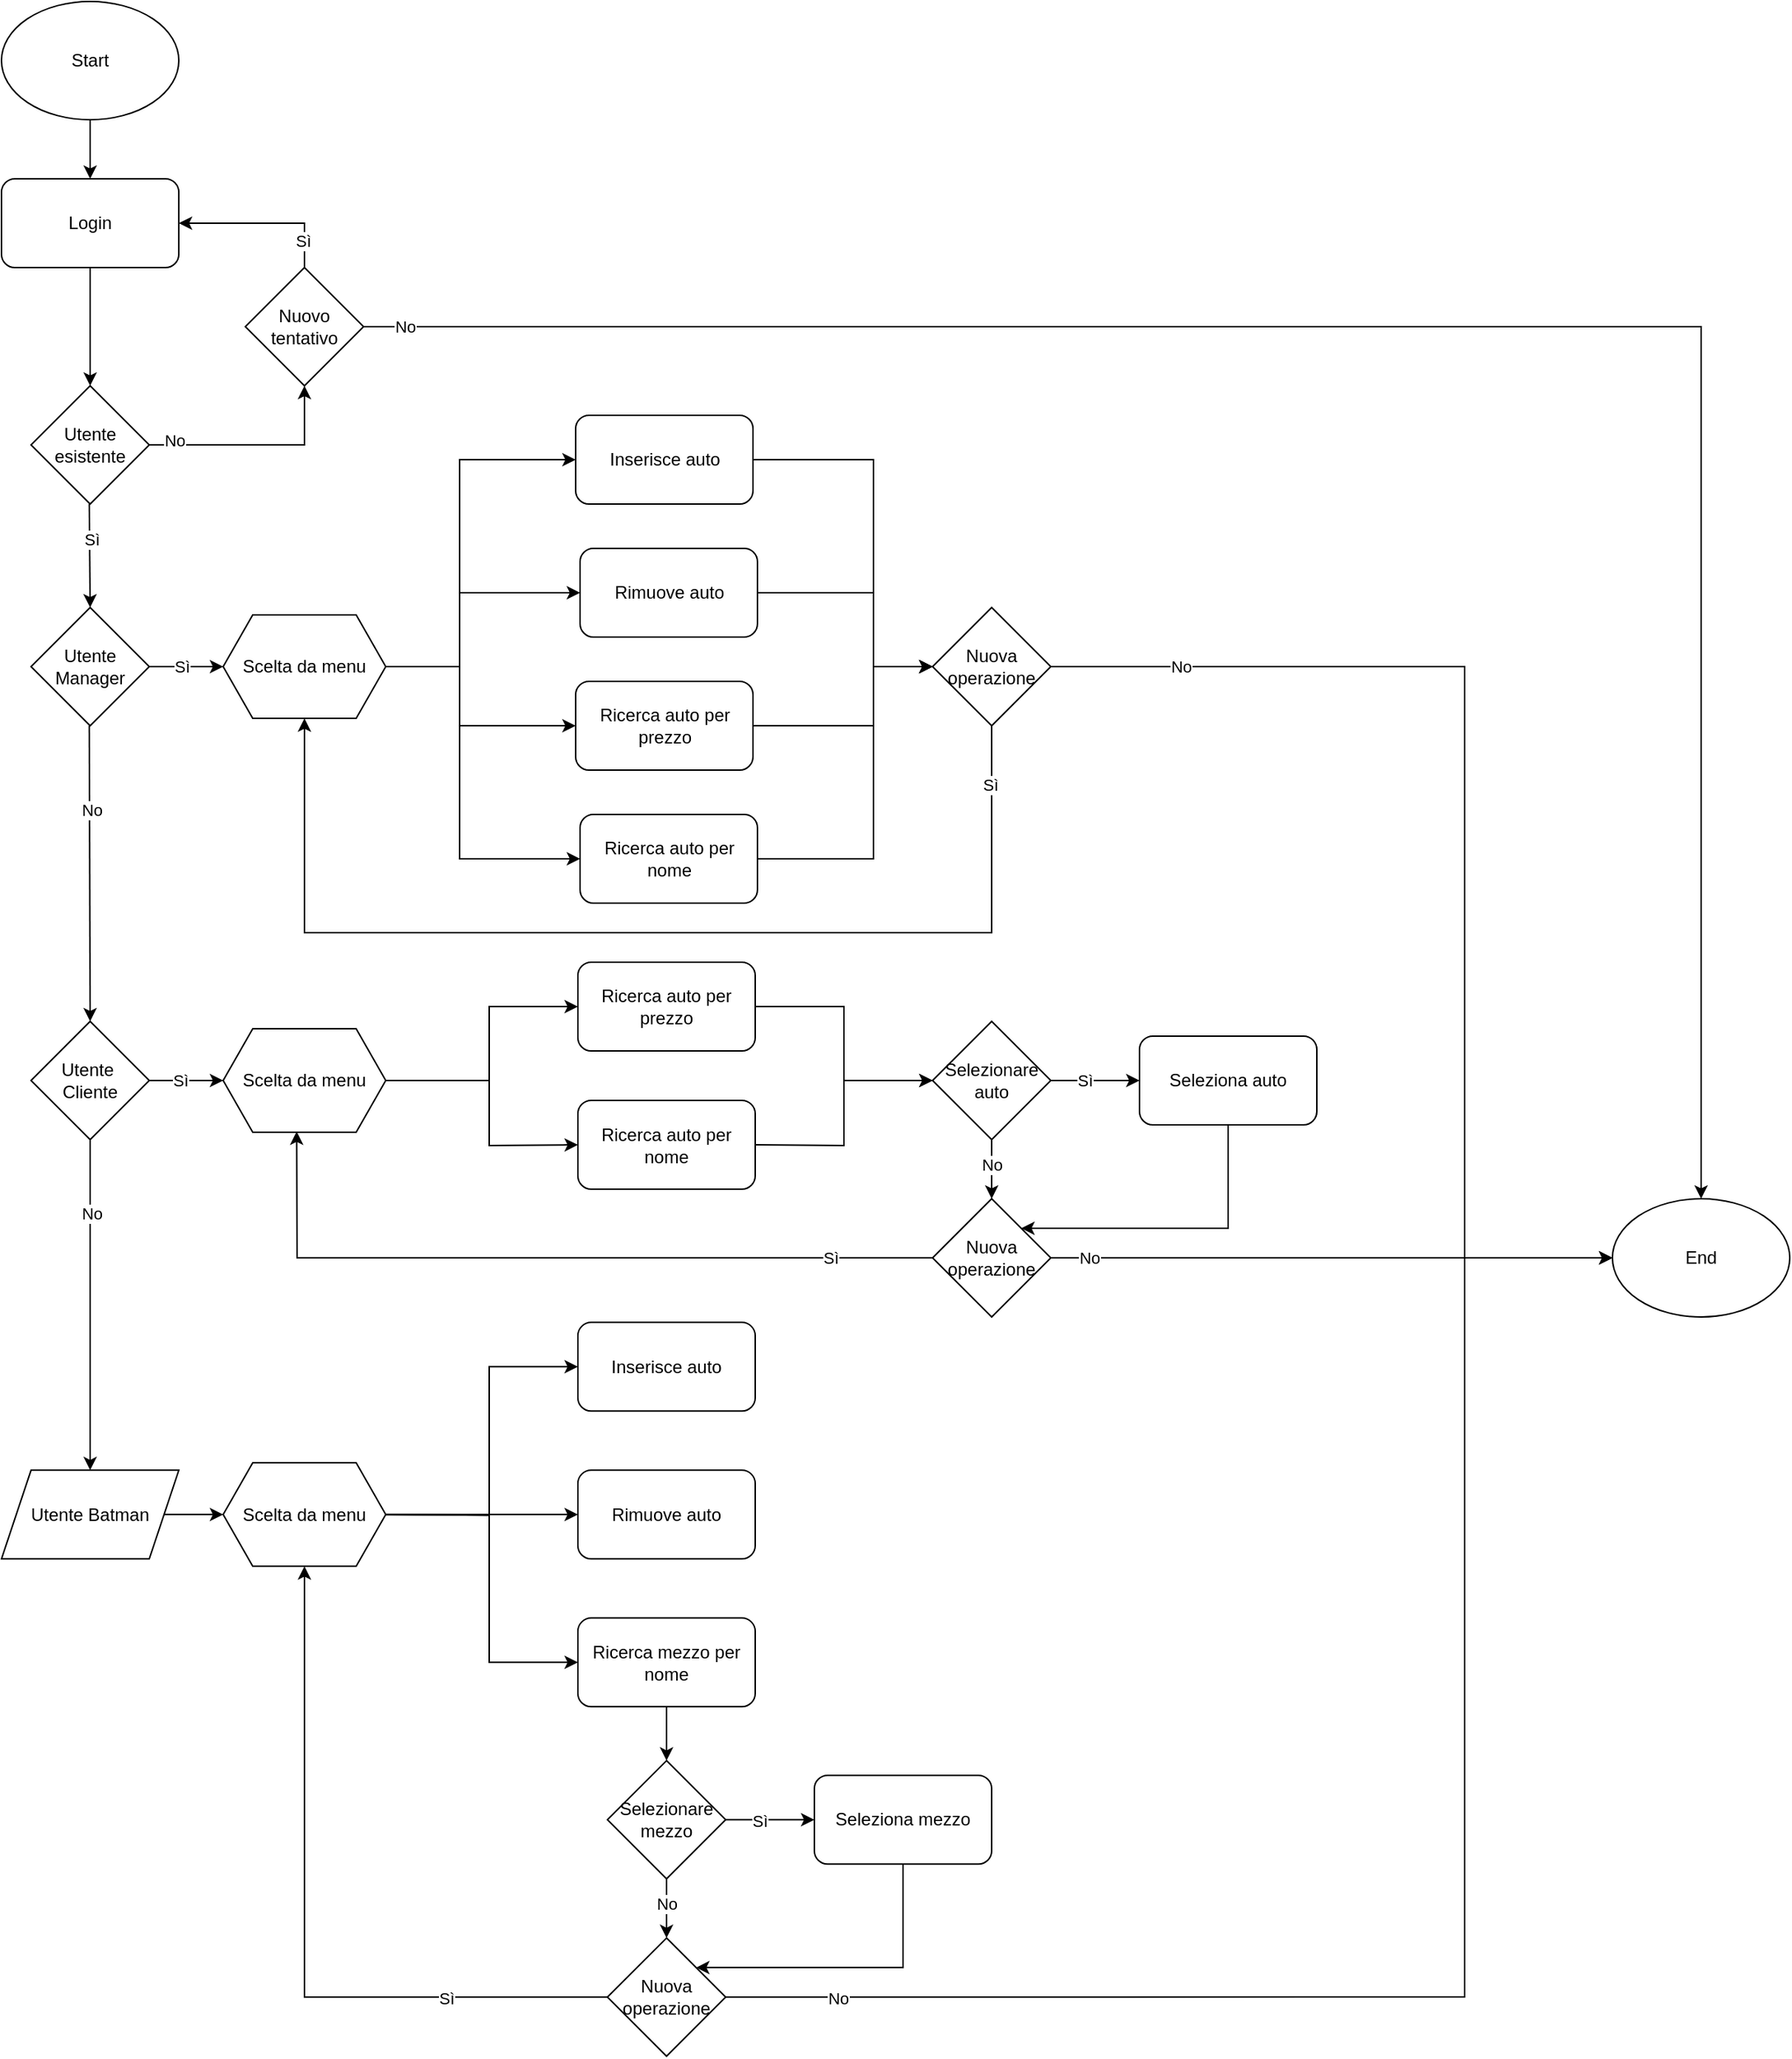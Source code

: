 <mxfile version="24.3.1" type="github">
  <diagram name="Pagina-1" id="EEm6VmCrQKePeS3bTBi5">
    <mxGraphModel dx="2240" dy="936" grid="1" gridSize="10" guides="1" tooltips="1" connect="1" arrows="1" fold="1" page="1" pageScale="1" pageWidth="827" pageHeight="1169" math="0" shadow="0">
      <root>
        <mxCell id="0" />
        <mxCell id="1" parent="0" />
        <mxCell id="yDOt4Lqb7ccFXfuGrmkD-1" value="Start" style="ellipse;whiteSpace=wrap;html=1;" parent="1" vertex="1">
          <mxGeometry x="310" y="80" width="120" height="80" as="geometry" />
        </mxCell>
        <mxCell id="yDOt4Lqb7ccFXfuGrmkD-9" value="" style="endArrow=classic;html=1;rounded=0;exitX=0.5;exitY=1;exitDx=0;exitDy=0;entryX=0.5;entryY=0;entryDx=0;entryDy=0;" parent="1" source="yDOt4Lqb7ccFXfuGrmkD-1" target="yDOt4Lqb7ccFXfuGrmkD-62" edge="1">
          <mxGeometry width="50" height="50" relative="1" as="geometry">
            <mxPoint x="650" y="240" as="sourcePoint" />
            <mxPoint x="700" y="190" as="targetPoint" />
          </mxGeometry>
        </mxCell>
        <mxCell id="yDOt4Lqb7ccFXfuGrmkD-27" value="" style="endArrow=classic;html=1;rounded=0;exitX=1;exitY=0.5;exitDx=0;exitDy=0;entryX=0;entryY=0.5;entryDx=0;entryDy=0;" parent="1" source="yDOt4Lqb7ccFXfuGrmkD-45" target="pQ0ZtECu9dwq4PrQdhm7-3" edge="1">
          <mxGeometry width="50" height="50" relative="1" as="geometry">
            <mxPoint x="1260" y="1083.66" as="sourcePoint" />
            <mxPoint x="1000" y="1153.66" as="targetPoint" />
            <Array as="points">
              <mxPoint x="640" y="1104.15" />
              <mxPoint x="640" y="1203.66" />
            </Array>
          </mxGeometry>
        </mxCell>
        <mxCell id="yDOt4Lqb7ccFXfuGrmkD-28" value="Scelta da menu" style="shape=hexagon;perimeter=hexagonPerimeter2;whiteSpace=wrap;html=1;fixedSize=1;" parent="1" vertex="1">
          <mxGeometry x="460" y="495" width="110" height="70" as="geometry" />
        </mxCell>
        <mxCell id="yDOt4Lqb7ccFXfuGrmkD-29" value="Utente esistente" style="rhombus;whiteSpace=wrap;html=1;" parent="1" vertex="1">
          <mxGeometry x="330" y="340" width="80" height="80" as="geometry" />
        </mxCell>
        <mxCell id="yDOt4Lqb7ccFXfuGrmkD-30" value="" style="endArrow=classic;html=1;rounded=0;exitX=0.5;exitY=1;exitDx=0;exitDy=0;entryX=0.5;entryY=0;entryDx=0;entryDy=0;" parent="1" source="yDOt4Lqb7ccFXfuGrmkD-62" target="yDOt4Lqb7ccFXfuGrmkD-29" edge="1">
          <mxGeometry width="50" height="50" relative="1" as="geometry">
            <mxPoint x="370" y="300.0" as="sourcePoint" />
            <mxPoint x="369.41" y="340" as="targetPoint" />
          </mxGeometry>
        </mxCell>
        <mxCell id="yDOt4Lqb7ccFXfuGrmkD-31" value="" style="endArrow=classic;html=1;rounded=0;entryX=0.5;entryY=1;entryDx=0;entryDy=0;" parent="1" edge="1" target="pQ0ZtECu9dwq4PrQdhm7-38">
          <mxGeometry width="50" height="50" relative="1" as="geometry">
            <mxPoint x="410" y="380" as="sourcePoint" />
            <mxPoint x="200" y="310" as="targetPoint" />
            <Array as="points">
              <mxPoint x="515" y="380" />
            </Array>
          </mxGeometry>
        </mxCell>
        <mxCell id="yDOt4Lqb7ccFXfuGrmkD-55" value="No" style="edgeLabel;html=1;align=center;verticalAlign=middle;resizable=0;points=[];" parent="yDOt4Lqb7ccFXfuGrmkD-31" vertex="1" connectable="0">
          <mxGeometry x="-0.82" y="1" relative="1" as="geometry">
            <mxPoint x="4" y="-2" as="offset" />
          </mxGeometry>
        </mxCell>
        <mxCell id="yDOt4Lqb7ccFXfuGrmkD-32" value="" style="endArrow=classic;html=1;rounded=0;exitX=0.5;exitY=1;exitDx=0;exitDy=0;entryX=0.5;entryY=0;entryDx=0;entryDy=0;" parent="1" target="yDOt4Lqb7ccFXfuGrmkD-33" edge="1">
          <mxGeometry width="50" height="50" relative="1" as="geometry">
            <mxPoint x="369.41" y="420" as="sourcePoint" />
            <mxPoint x="369.41" y="460" as="targetPoint" />
          </mxGeometry>
        </mxCell>
        <mxCell id="yDOt4Lqb7ccFXfuGrmkD-54" value="Sì" style="edgeLabel;html=1;align=center;verticalAlign=middle;resizable=0;points=[];" parent="yDOt4Lqb7ccFXfuGrmkD-32" vertex="1" connectable="0">
          <mxGeometry x="-0.314" y="1" relative="1" as="geometry">
            <mxPoint as="offset" />
          </mxGeometry>
        </mxCell>
        <mxCell id="yDOt4Lqb7ccFXfuGrmkD-33" value="Utente Manager" style="rhombus;whiteSpace=wrap;html=1;" parent="1" vertex="1">
          <mxGeometry x="330" y="490" width="80" height="80" as="geometry" />
        </mxCell>
        <mxCell id="yDOt4Lqb7ccFXfuGrmkD-35" value="" style="endArrow=classic;html=1;rounded=0;exitX=0.5;exitY=1;exitDx=0;exitDy=0;entryX=0.5;entryY=0;entryDx=0;entryDy=0;" parent="1" target="yDOt4Lqb7ccFXfuGrmkD-38" edge="1">
          <mxGeometry width="50" height="50" relative="1" as="geometry">
            <mxPoint x="369.41" y="570" as="sourcePoint" />
            <mxPoint x="369.41" y="610" as="targetPoint" />
          </mxGeometry>
        </mxCell>
        <mxCell id="yDOt4Lqb7ccFXfuGrmkD-52" value="No" style="edgeLabel;html=1;align=center;verticalAlign=middle;resizable=0;points=[];" parent="yDOt4Lqb7ccFXfuGrmkD-35" vertex="1" connectable="0">
          <mxGeometry x="-0.255" y="1" relative="1" as="geometry">
            <mxPoint y="-18" as="offset" />
          </mxGeometry>
        </mxCell>
        <mxCell id="yDOt4Lqb7ccFXfuGrmkD-36" value="" style="endArrow=classic;html=1;rounded=0;exitX=1;exitY=0.5;exitDx=0;exitDy=0;entryX=0;entryY=0.5;entryDx=0;entryDy=0;" parent="1" source="yDOt4Lqb7ccFXfuGrmkD-33" target="yDOt4Lqb7ccFXfuGrmkD-28" edge="1">
          <mxGeometry width="50" height="50" relative="1" as="geometry">
            <mxPoint x="379.41" y="460" as="sourcePoint" />
            <mxPoint x="380" y="500" as="targetPoint" />
          </mxGeometry>
        </mxCell>
        <mxCell id="yDOt4Lqb7ccFXfuGrmkD-49" value="Sì" style="edgeLabel;html=1;align=center;verticalAlign=middle;resizable=0;points=[];" parent="yDOt4Lqb7ccFXfuGrmkD-36" vertex="1" connectable="0">
          <mxGeometry x="-0.141" y="-1" relative="1" as="geometry">
            <mxPoint y="-1" as="offset" />
          </mxGeometry>
        </mxCell>
        <mxCell id="yDOt4Lqb7ccFXfuGrmkD-37" value="Scelta da menu" style="shape=hexagon;perimeter=hexagonPerimeter2;whiteSpace=wrap;html=1;fixedSize=1;" parent="1" vertex="1">
          <mxGeometry x="460" y="775" width="110" height="70" as="geometry" />
        </mxCell>
        <mxCell id="yDOt4Lqb7ccFXfuGrmkD-38" value="Utente&amp;nbsp;&lt;div&gt;Cliente&lt;/div&gt;" style="rhombus;whiteSpace=wrap;html=1;" parent="1" vertex="1">
          <mxGeometry x="330" y="770" width="80" height="80" as="geometry" />
        </mxCell>
        <mxCell id="yDOt4Lqb7ccFXfuGrmkD-39" value="" style="endArrow=classic;html=1;rounded=0;exitX=0.5;exitY=1;exitDx=0;exitDy=0;entryX=0.5;entryY=0;entryDx=0;entryDy=0;" parent="1" target="yDOt4Lqb7ccFXfuGrmkD-60" edge="1" source="yDOt4Lqb7ccFXfuGrmkD-38">
          <mxGeometry width="50" height="50" relative="1" as="geometry">
            <mxPoint x="369.41" y="833.51" as="sourcePoint" />
            <mxPoint x="369" y="883.51" as="targetPoint" />
          </mxGeometry>
        </mxCell>
        <mxCell id="yDOt4Lqb7ccFXfuGrmkD-53" value="No" style="edgeLabel;html=1;align=center;verticalAlign=middle;resizable=0;points=[];" parent="yDOt4Lqb7ccFXfuGrmkD-39" vertex="1" connectable="0">
          <mxGeometry x="-0.255" y="2" relative="1" as="geometry">
            <mxPoint x="-1" y="-34" as="offset" />
          </mxGeometry>
        </mxCell>
        <mxCell id="yDOt4Lqb7ccFXfuGrmkD-40" value="" style="endArrow=classic;html=1;rounded=0;exitX=1;exitY=0.5;exitDx=0;exitDy=0;entryX=0;entryY=0.5;entryDx=0;entryDy=0;" parent="1" source="yDOt4Lqb7ccFXfuGrmkD-38" target="yDOt4Lqb7ccFXfuGrmkD-37" edge="1">
          <mxGeometry width="50" height="50" relative="1" as="geometry">
            <mxPoint x="379.41" y="725" as="sourcePoint" />
            <mxPoint x="380" y="765" as="targetPoint" />
          </mxGeometry>
        </mxCell>
        <mxCell id="yDOt4Lqb7ccFXfuGrmkD-50" value="Sì" style="edgeLabel;html=1;align=center;verticalAlign=middle;resizable=0;points=[];" parent="yDOt4Lqb7ccFXfuGrmkD-40" vertex="1" connectable="0">
          <mxGeometry x="-0.188" y="-2" relative="1" as="geometry">
            <mxPoint y="-2" as="offset" />
          </mxGeometry>
        </mxCell>
        <mxCell id="yDOt4Lqb7ccFXfuGrmkD-45" value="Scelta da menu" style="shape=hexagon;perimeter=hexagonPerimeter2;whiteSpace=wrap;html=1;fixedSize=1;" parent="1" vertex="1">
          <mxGeometry x="460" y="1068.66" width="110" height="70" as="geometry" />
        </mxCell>
        <mxCell id="yDOt4Lqb7ccFXfuGrmkD-48" value="" style="endArrow=classic;html=1;rounded=0;exitX=1;exitY=0.5;exitDx=0;exitDy=0;entryX=0;entryY=0.5;entryDx=0;entryDy=0;" parent="1" source="yDOt4Lqb7ccFXfuGrmkD-60" target="yDOt4Lqb7ccFXfuGrmkD-45" edge="1">
          <mxGeometry width="50" height="50" relative="1" as="geometry">
            <mxPoint x="379.41" y="1033.66" as="sourcePoint" />
            <mxPoint x="380" y="1073.66" as="targetPoint" />
          </mxGeometry>
        </mxCell>
        <mxCell id="yDOt4Lqb7ccFXfuGrmkD-58" value="" style="endArrow=classic;html=1;rounded=0;exitX=1;exitY=0.5;exitDx=0;exitDy=0;entryX=0;entryY=0.5;entryDx=0;entryDy=0;" parent="1" source="yDOt4Lqb7ccFXfuGrmkD-68" target="pQ0ZtECu9dwq4PrQdhm7-29" edge="1">
          <mxGeometry width="50" height="50" relative="1" as="geometry">
            <mxPoint x="820" y="875" as="sourcePoint" />
            <mxPoint x="874" y="825" as="targetPoint" />
            <Array as="points">
              <mxPoint x="880" y="854" />
              <mxPoint x="880" y="810" />
            </Array>
          </mxGeometry>
        </mxCell>
        <mxCell id="yDOt4Lqb7ccFXfuGrmkD-60" value="Utente Batman" style="shape=parallelogram;perimeter=parallelogramPerimeter;whiteSpace=wrap;html=1;fixedSize=1;" parent="1" vertex="1">
          <mxGeometry x="310" y="1073.66" width="120" height="60" as="geometry" />
        </mxCell>
        <mxCell id="yDOt4Lqb7ccFXfuGrmkD-61" value="" style="endArrow=classic;html=1;rounded=0;exitX=1;exitY=0.5;exitDx=0;exitDy=0;entryX=0;entryY=0.5;entryDx=0;entryDy=0;" parent="1" source="yDOt4Lqb7ccFXfuGrmkD-67" target="pQ0ZtECu9dwq4PrQdhm7-29" edge="1">
          <mxGeometry width="50" height="50" relative="1" as="geometry">
            <mxPoint x="710" y="945" as="sourcePoint" />
            <mxPoint x="874" y="825" as="targetPoint" />
            <Array as="points">
              <mxPoint x="880" y="760" />
              <mxPoint x="880" y="810" />
            </Array>
          </mxGeometry>
        </mxCell>
        <mxCell id="yDOt4Lqb7ccFXfuGrmkD-62" value="Login" style="rounded=1;whiteSpace=wrap;html=1;" parent="1" vertex="1">
          <mxGeometry x="310" y="200" width="120" height="60" as="geometry" />
        </mxCell>
        <mxCell id="yDOt4Lqb7ccFXfuGrmkD-63" value="Inserisce auto" style="rounded=1;whiteSpace=wrap;html=1;" parent="1" vertex="1">
          <mxGeometry x="698.5" y="360" width="120" height="60" as="geometry" />
        </mxCell>
        <mxCell id="yDOt4Lqb7ccFXfuGrmkD-64" value="Rimuove auto" style="rounded=1;whiteSpace=wrap;html=1;" parent="1" vertex="1">
          <mxGeometry x="701.5" y="450" width="120" height="60" as="geometry" />
        </mxCell>
        <mxCell id="yDOt4Lqb7ccFXfuGrmkD-65" value="" style="endArrow=classic;html=1;rounded=0;exitX=1;exitY=0.5;exitDx=0;exitDy=0;entryX=0;entryY=0.5;entryDx=0;entryDy=0;" parent="1" source="yDOt4Lqb7ccFXfuGrmkD-28" target="yDOt4Lqb7ccFXfuGrmkD-63" edge="1">
          <mxGeometry width="50" height="50" relative="1" as="geometry">
            <mxPoint x="1010" y="540" as="sourcePoint" />
            <mxPoint x="1060" y="490" as="targetPoint" />
            <Array as="points">
              <mxPoint x="620" y="530" />
              <mxPoint x="620" y="390" />
            </Array>
          </mxGeometry>
        </mxCell>
        <mxCell id="yDOt4Lqb7ccFXfuGrmkD-66" value="" style="endArrow=classic;html=1;rounded=0;exitX=1;exitY=0.5;exitDx=0;exitDy=0;entryX=0;entryY=0.5;entryDx=0;entryDy=0;" parent="1" source="yDOt4Lqb7ccFXfuGrmkD-28" target="yDOt4Lqb7ccFXfuGrmkD-64" edge="1">
          <mxGeometry width="50" height="50" relative="1" as="geometry">
            <mxPoint x="1010" y="540" as="sourcePoint" />
            <mxPoint x="1060" y="490" as="targetPoint" />
            <Array as="points">
              <mxPoint x="620" y="530" />
              <mxPoint x="620" y="480" />
            </Array>
          </mxGeometry>
        </mxCell>
        <mxCell id="yDOt4Lqb7ccFXfuGrmkD-67" value="Ricerca auto per prezzo" style="rounded=1;whiteSpace=wrap;html=1;" parent="1" vertex="1">
          <mxGeometry x="700" y="730" width="120" height="60" as="geometry" />
        </mxCell>
        <mxCell id="yDOt4Lqb7ccFXfuGrmkD-68" value="Ricerca auto per nome" style="rounded=1;whiteSpace=wrap;html=1;" parent="1" vertex="1">
          <mxGeometry x="700" y="823.51" width="120" height="60" as="geometry" />
        </mxCell>
        <mxCell id="yDOt4Lqb7ccFXfuGrmkD-69" value="Seleziona auto" style="rounded=1;whiteSpace=wrap;html=1;" parent="1" vertex="1">
          <mxGeometry x="1080" y="780" width="120" height="60" as="geometry" />
        </mxCell>
        <mxCell id="yDOt4Lqb7ccFXfuGrmkD-70" value="" style="endArrow=classic;html=1;rounded=0;exitX=1;exitY=0.5;exitDx=0;exitDy=0;entryX=0;entryY=0.5;entryDx=0;entryDy=0;" parent="1" source="yDOt4Lqb7ccFXfuGrmkD-37" target="yDOt4Lqb7ccFXfuGrmkD-67" edge="1">
          <mxGeometry width="50" height="50" relative="1" as="geometry">
            <mxPoint x="1010" y="1025" as="sourcePoint" />
            <mxPoint x="1060" y="975" as="targetPoint" />
            <Array as="points">
              <mxPoint x="640" y="810" />
              <mxPoint x="640" y="760" />
            </Array>
          </mxGeometry>
        </mxCell>
        <mxCell id="yDOt4Lqb7ccFXfuGrmkD-71" value="" style="endArrow=classic;html=1;rounded=0;exitX=1;exitY=0.5;exitDx=0;exitDy=0;entryX=0;entryY=0.5;entryDx=0;entryDy=0;" parent="1" source="yDOt4Lqb7ccFXfuGrmkD-37" target="yDOt4Lqb7ccFXfuGrmkD-68" edge="1">
          <mxGeometry width="50" height="50" relative="1" as="geometry">
            <mxPoint x="1010" y="1025" as="sourcePoint" />
            <mxPoint x="700" y="875" as="targetPoint" />
            <Array as="points">
              <mxPoint x="640" y="810" />
              <mxPoint x="640" y="854" />
            </Array>
          </mxGeometry>
        </mxCell>
        <mxCell id="yDOt4Lqb7ccFXfuGrmkD-72" value="Inserisce auto" style="rounded=1;whiteSpace=wrap;html=1;" parent="1" vertex="1">
          <mxGeometry x="700" y="973.66" width="120" height="60" as="geometry" />
        </mxCell>
        <mxCell id="yDOt4Lqb7ccFXfuGrmkD-73" value="Rimuove auto" style="rounded=1;whiteSpace=wrap;html=1;" parent="1" vertex="1">
          <mxGeometry x="700" y="1073.66" width="120" height="60" as="geometry" />
        </mxCell>
        <mxCell id="yDOt4Lqb7ccFXfuGrmkD-74" value="" style="endArrow=classic;html=1;rounded=0;entryX=0;entryY=0.5;entryDx=0;entryDy=0;exitX=1;exitY=0.5;exitDx=0;exitDy=0;" parent="1" source="yDOt4Lqb7ccFXfuGrmkD-45" target="yDOt4Lqb7ccFXfuGrmkD-72" edge="1">
          <mxGeometry width="50" height="50" relative="1" as="geometry">
            <mxPoint x="1010" y="1093.66" as="sourcePoint" />
            <mxPoint x="1060" y="1043.66" as="targetPoint" />
            <Array as="points">
              <mxPoint x="640" y="1104.15" />
              <mxPoint x="640" y="1003.66" />
            </Array>
          </mxGeometry>
        </mxCell>
        <mxCell id="yDOt4Lqb7ccFXfuGrmkD-75" value="" style="endArrow=classic;html=1;rounded=0;exitX=1;exitY=0.5;exitDx=0;exitDy=0;entryX=0;entryY=0.5;entryDx=0;entryDy=0;" parent="1" source="yDOt4Lqb7ccFXfuGrmkD-45" target="yDOt4Lqb7ccFXfuGrmkD-73" edge="1">
          <mxGeometry width="50" height="50" relative="1" as="geometry">
            <mxPoint x="1010" y="1093.66" as="sourcePoint" />
            <mxPoint x="1060" y="1043.66" as="targetPoint" />
            <Array as="points">
              <mxPoint x="640" y="1103.66" />
            </Array>
          </mxGeometry>
        </mxCell>
        <mxCell id="yDOt4Lqb7ccFXfuGrmkD-76" value="" style="endArrow=classic;html=1;rounded=0;exitX=1;exitY=0.5;exitDx=0;exitDy=0;entryX=0;entryY=0.5;entryDx=0;entryDy=0;" parent="1" source="yDOt4Lqb7ccFXfuGrmkD-28" target="yDOt4Lqb7ccFXfuGrmkD-78" edge="1">
          <mxGeometry width="50" height="50" relative="1" as="geometry">
            <mxPoint x="930" y="740" as="sourcePoint" />
            <mxPoint x="980" y="690" as="targetPoint" />
            <Array as="points">
              <mxPoint x="620" y="530" />
              <mxPoint x="620" y="570" />
            </Array>
          </mxGeometry>
        </mxCell>
        <mxCell id="yDOt4Lqb7ccFXfuGrmkD-77" value="" style="endArrow=classic;html=1;rounded=0;exitX=1;exitY=0.5;exitDx=0;exitDy=0;entryX=0;entryY=0.5;entryDx=0;entryDy=0;" parent="1" source="yDOt4Lqb7ccFXfuGrmkD-28" target="yDOt4Lqb7ccFXfuGrmkD-79" edge="1">
          <mxGeometry width="50" height="50" relative="1" as="geometry">
            <mxPoint x="930" y="740" as="sourcePoint" />
            <mxPoint x="980" y="690" as="targetPoint" />
            <Array as="points">
              <mxPoint x="620" y="530" />
              <mxPoint x="620" y="660" />
            </Array>
          </mxGeometry>
        </mxCell>
        <mxCell id="yDOt4Lqb7ccFXfuGrmkD-78" value="Ricerca auto per prezzo" style="rounded=1;whiteSpace=wrap;html=1;" parent="1" vertex="1">
          <mxGeometry x="698.5" y="540" width="120" height="60" as="geometry" />
        </mxCell>
        <mxCell id="yDOt4Lqb7ccFXfuGrmkD-79" value="Ricerca auto per nome" style="rounded=1;whiteSpace=wrap;html=1;" parent="1" vertex="1">
          <mxGeometry x="701.5" y="630" width="120" height="60" as="geometry" />
        </mxCell>
        <mxCell id="pQ0ZtECu9dwq4PrQdhm7-1" value="Seleziona mezzo" style="rounded=1;whiteSpace=wrap;html=1;" vertex="1" parent="1">
          <mxGeometry x="860" y="1280.15" width="120" height="60" as="geometry" />
        </mxCell>
        <mxCell id="pQ0ZtECu9dwq4PrQdhm7-3" value="Ricerca mezzo per nome" style="rounded=1;whiteSpace=wrap;html=1;" vertex="1" parent="1">
          <mxGeometry x="700" y="1173.66" width="120" height="60" as="geometry" />
        </mxCell>
        <mxCell id="pQ0ZtECu9dwq4PrQdhm7-4" value="" style="endArrow=classic;html=1;rounded=0;exitX=1;exitY=0.5;exitDx=0;exitDy=0;entryX=0;entryY=0.5;entryDx=0;entryDy=0;" edge="1" parent="1" source="pQ0ZtECu9dwq4PrQdhm7-15" target="pQ0ZtECu9dwq4PrQdhm7-1">
          <mxGeometry width="50" height="50" relative="1" as="geometry">
            <mxPoint x="930" y="893.66" as="sourcePoint" />
            <mxPoint x="980" y="843.66" as="targetPoint" />
          </mxGeometry>
        </mxCell>
        <mxCell id="pQ0ZtECu9dwq4PrQdhm7-17" value="Sì" style="edgeLabel;html=1;align=center;verticalAlign=middle;resizable=0;points=[];" vertex="1" connectable="0" parent="pQ0ZtECu9dwq4PrQdhm7-4">
          <mxGeometry x="-0.543" y="1" relative="1" as="geometry">
            <mxPoint x="9" y="2" as="offset" />
          </mxGeometry>
        </mxCell>
        <mxCell id="pQ0ZtECu9dwq4PrQdhm7-5" value="Nuova operazione" style="rhombus;whiteSpace=wrap;html=1;" vertex="1" parent="1">
          <mxGeometry x="940" y="490" width="80" height="80" as="geometry" />
        </mxCell>
        <mxCell id="pQ0ZtECu9dwq4PrQdhm7-6" value="" style="endArrow=classic;html=1;rounded=0;exitX=0.5;exitY=1;exitDx=0;exitDy=0;entryX=0.5;entryY=1;entryDx=0;entryDy=0;" edge="1" parent="1" source="pQ0ZtECu9dwq4PrQdhm7-5" target="yDOt4Lqb7ccFXfuGrmkD-28">
          <mxGeometry width="50" height="50" relative="1" as="geometry">
            <mxPoint x="930" y="640" as="sourcePoint" />
            <mxPoint x="950" y="350" as="targetPoint" />
            <Array as="points">
              <mxPoint x="980" y="710" />
              <mxPoint x="515" y="710" />
            </Array>
          </mxGeometry>
        </mxCell>
        <mxCell id="pQ0ZtECu9dwq4PrQdhm7-7" value="Sì" style="edgeLabel;html=1;align=center;verticalAlign=middle;resizable=0;points=[];" vertex="1" connectable="0" parent="pQ0ZtECu9dwq4PrQdhm7-6">
          <mxGeometry x="-0.814" relative="1" as="geometry">
            <mxPoint x="-1" y="-30" as="offset" />
          </mxGeometry>
        </mxCell>
        <mxCell id="pQ0ZtECu9dwq4PrQdhm7-8" value="" style="endArrow=classic;html=1;rounded=0;exitX=1;exitY=0.5;exitDx=0;exitDy=0;" edge="1" parent="1" source="pQ0ZtECu9dwq4PrQdhm7-5" target="pQ0ZtECu9dwq4PrQdhm7-9">
          <mxGeometry width="50" height="50" relative="1" as="geometry">
            <mxPoint x="930" y="640" as="sourcePoint" />
            <mxPoint x="1270" y="740" as="targetPoint" />
            <Array as="points">
              <mxPoint x="1300" y="530" />
              <mxPoint x="1300" y="930" />
            </Array>
          </mxGeometry>
        </mxCell>
        <mxCell id="pQ0ZtECu9dwq4PrQdhm7-10" value="No" style="edgeLabel;html=1;align=center;verticalAlign=middle;resizable=0;points=[];" vertex="1" connectable="0" parent="pQ0ZtECu9dwq4PrQdhm7-8">
          <mxGeometry x="-0.567" relative="1" as="geometry">
            <mxPoint x="-81" as="offset" />
          </mxGeometry>
        </mxCell>
        <mxCell id="pQ0ZtECu9dwq4PrQdhm7-9" value="End" style="ellipse;whiteSpace=wrap;html=1;" vertex="1" parent="1">
          <mxGeometry x="1400" y="890" width="120" height="80" as="geometry" />
        </mxCell>
        <mxCell id="pQ0ZtECu9dwq4PrQdhm7-11" value="" style="endArrow=classic;html=1;rounded=0;exitX=1;exitY=0.5;exitDx=0;exitDy=0;entryX=0;entryY=0.5;entryDx=0;entryDy=0;" edge="1" parent="1" source="yDOt4Lqb7ccFXfuGrmkD-63" target="pQ0ZtECu9dwq4PrQdhm7-5">
          <mxGeometry width="50" height="50" relative="1" as="geometry">
            <mxPoint x="930" y="640" as="sourcePoint" />
            <mxPoint x="980" y="590" as="targetPoint" />
            <Array as="points">
              <mxPoint x="900" y="390" />
              <mxPoint x="900" y="530" />
            </Array>
          </mxGeometry>
        </mxCell>
        <mxCell id="pQ0ZtECu9dwq4PrQdhm7-12" value="" style="endArrow=classic;html=1;rounded=0;exitX=1;exitY=0.5;exitDx=0;exitDy=0;entryX=0;entryY=0.5;entryDx=0;entryDy=0;" edge="1" parent="1" source="yDOt4Lqb7ccFXfuGrmkD-64" target="pQ0ZtECu9dwq4PrQdhm7-5">
          <mxGeometry width="50" height="50" relative="1" as="geometry">
            <mxPoint x="930" y="640" as="sourcePoint" />
            <mxPoint x="980" y="590" as="targetPoint" />
            <Array as="points">
              <mxPoint x="900" y="480" />
              <mxPoint x="900" y="530" />
            </Array>
          </mxGeometry>
        </mxCell>
        <mxCell id="pQ0ZtECu9dwq4PrQdhm7-13" value="" style="endArrow=classic;html=1;rounded=0;exitX=1;exitY=0.5;exitDx=0;exitDy=0;entryX=0;entryY=0.5;entryDx=0;entryDy=0;" edge="1" parent="1" source="yDOt4Lqb7ccFXfuGrmkD-78" target="pQ0ZtECu9dwq4PrQdhm7-5">
          <mxGeometry width="50" height="50" relative="1" as="geometry">
            <mxPoint x="930" y="640" as="sourcePoint" />
            <mxPoint x="980" y="590" as="targetPoint" />
            <Array as="points">
              <mxPoint x="900" y="570" />
              <mxPoint x="900" y="530" />
            </Array>
          </mxGeometry>
        </mxCell>
        <mxCell id="pQ0ZtECu9dwq4PrQdhm7-14" value="" style="endArrow=classic;html=1;rounded=0;exitX=1;exitY=0.5;exitDx=0;exitDy=0;entryX=0;entryY=0.5;entryDx=0;entryDy=0;" edge="1" parent="1" source="yDOt4Lqb7ccFXfuGrmkD-79" target="pQ0ZtECu9dwq4PrQdhm7-5">
          <mxGeometry width="50" height="50" relative="1" as="geometry">
            <mxPoint x="930" y="640" as="sourcePoint" />
            <mxPoint x="980" y="590" as="targetPoint" />
            <Array as="points">
              <mxPoint x="900" y="660" />
              <mxPoint x="900" y="530" />
            </Array>
          </mxGeometry>
        </mxCell>
        <mxCell id="pQ0ZtECu9dwq4PrQdhm7-15" value="Selezionare mezzo" style="rhombus;whiteSpace=wrap;html=1;" vertex="1" parent="1">
          <mxGeometry x="720" y="1270.15" width="80" height="80" as="geometry" />
        </mxCell>
        <mxCell id="pQ0ZtECu9dwq4PrQdhm7-16" value="" style="endArrow=classic;html=1;rounded=0;exitX=0.5;exitY=1;exitDx=0;exitDy=0;entryX=0.5;entryY=0;entryDx=0;entryDy=0;" edge="1" parent="1" source="pQ0ZtECu9dwq4PrQdhm7-3" target="pQ0ZtECu9dwq4PrQdhm7-15">
          <mxGeometry width="50" height="50" relative="1" as="geometry">
            <mxPoint x="920" y="1200.15" as="sourcePoint" />
            <mxPoint x="970" y="1150.15" as="targetPoint" />
          </mxGeometry>
        </mxCell>
        <mxCell id="pQ0ZtECu9dwq4PrQdhm7-18" value="Nuova operazione" style="rhombus;whiteSpace=wrap;html=1;" vertex="1" parent="1">
          <mxGeometry x="720" y="1390.15" width="80" height="80" as="geometry" />
        </mxCell>
        <mxCell id="pQ0ZtECu9dwq4PrQdhm7-19" value="" style="endArrow=classic;html=1;rounded=0;exitX=0.5;exitY=1;exitDx=0;exitDy=0;entryX=0.5;entryY=0;entryDx=0;entryDy=0;" edge="1" parent="1" source="pQ0ZtECu9dwq4PrQdhm7-15" target="pQ0ZtECu9dwq4PrQdhm7-18">
          <mxGeometry width="50" height="50" relative="1" as="geometry">
            <mxPoint x="920" y="1290.15" as="sourcePoint" />
            <mxPoint x="970" y="1240.15" as="targetPoint" />
          </mxGeometry>
        </mxCell>
        <mxCell id="pQ0ZtECu9dwq4PrQdhm7-20" value="No" style="edgeLabel;html=1;align=center;verticalAlign=middle;resizable=0;points=[];" vertex="1" connectable="0" parent="pQ0ZtECu9dwq4PrQdhm7-19">
          <mxGeometry x="-0.181" relative="1" as="geometry">
            <mxPoint as="offset" />
          </mxGeometry>
        </mxCell>
        <mxCell id="pQ0ZtECu9dwq4PrQdhm7-21" value="" style="endArrow=classic;html=1;rounded=0;exitX=0;exitY=0.5;exitDx=0;exitDy=0;entryX=0.5;entryY=1;entryDx=0;entryDy=0;" edge="1" parent="1" source="pQ0ZtECu9dwq4PrQdhm7-18" target="yDOt4Lqb7ccFXfuGrmkD-45">
          <mxGeometry width="50" height="50" relative="1" as="geometry">
            <mxPoint x="920" y="1290.15" as="sourcePoint" />
            <mxPoint x="970" y="1240.15" as="targetPoint" />
            <Array as="points">
              <mxPoint x="515" y="1430.15" />
            </Array>
          </mxGeometry>
        </mxCell>
        <mxCell id="pQ0ZtECu9dwq4PrQdhm7-22" value="Sì" style="edgeLabel;html=1;align=center;verticalAlign=middle;resizable=0;points=[];" vertex="1" connectable="0" parent="pQ0ZtECu9dwq4PrQdhm7-21">
          <mxGeometry x="-0.559" y="1" relative="1" as="geometry">
            <mxPoint as="offset" />
          </mxGeometry>
        </mxCell>
        <mxCell id="pQ0ZtECu9dwq4PrQdhm7-23" value="" style="endArrow=classic;html=1;rounded=0;exitX=1;exitY=0.5;exitDx=0;exitDy=0;entryX=0;entryY=0.5;entryDx=0;entryDy=0;" edge="1" parent="1" source="pQ0ZtECu9dwq4PrQdhm7-18" target="pQ0ZtECu9dwq4PrQdhm7-9">
          <mxGeometry width="50" height="50" relative="1" as="geometry">
            <mxPoint x="880" y="1250" as="sourcePoint" />
            <mxPoint x="1320" y="1390" as="targetPoint" />
            <Array as="points">
              <mxPoint x="1300" y="1430" />
              <mxPoint x="1300" y="930" />
            </Array>
          </mxGeometry>
        </mxCell>
        <mxCell id="pQ0ZtECu9dwq4PrQdhm7-24" value="No" style="edgeLabel;html=1;align=center;verticalAlign=middle;resizable=0;points=[];" vertex="1" connectable="0" parent="pQ0ZtECu9dwq4PrQdhm7-23">
          <mxGeometry x="-0.863" y="-1" relative="1" as="geometry">
            <mxPoint as="offset" />
          </mxGeometry>
        </mxCell>
        <mxCell id="pQ0ZtECu9dwq4PrQdhm7-25" value="" style="endArrow=classic;html=1;rounded=0;exitX=0.5;exitY=1;exitDx=0;exitDy=0;entryX=1;entryY=0;entryDx=0;entryDy=0;" edge="1" parent="1" source="pQ0ZtECu9dwq4PrQdhm7-1" target="pQ0ZtECu9dwq4PrQdhm7-18">
          <mxGeometry width="50" height="50" relative="1" as="geometry">
            <mxPoint x="880" y="1290.15" as="sourcePoint" />
            <mxPoint x="760" y="1380.15" as="targetPoint" />
            <Array as="points">
              <mxPoint x="920" y="1410.15" />
            </Array>
          </mxGeometry>
        </mxCell>
        <mxCell id="pQ0ZtECu9dwq4PrQdhm7-27" value="" style="endArrow=classic;html=1;rounded=0;exitX=1;exitY=0.5;exitDx=0;exitDy=0;entryX=0;entryY=0.5;entryDx=0;entryDy=0;" edge="1" parent="1" source="pQ0ZtECu9dwq4PrQdhm7-29" target="yDOt4Lqb7ccFXfuGrmkD-69">
          <mxGeometry width="50" height="50" relative="1" as="geometry">
            <mxPoint x="1150" y="393.51" as="sourcePoint" />
            <mxPoint x="1200" y="343.51" as="targetPoint" />
          </mxGeometry>
        </mxCell>
        <mxCell id="pQ0ZtECu9dwq4PrQdhm7-28" value="Sì" style="edgeLabel;html=1;align=center;verticalAlign=middle;resizable=0;points=[];" vertex="1" connectable="0" parent="pQ0ZtECu9dwq4PrQdhm7-27">
          <mxGeometry x="-0.543" y="1" relative="1" as="geometry">
            <mxPoint x="9" y="1" as="offset" />
          </mxGeometry>
        </mxCell>
        <mxCell id="pQ0ZtECu9dwq4PrQdhm7-29" value="Selezionare auto" style="rhombus;whiteSpace=wrap;html=1;" vertex="1" parent="1">
          <mxGeometry x="940" y="770" width="80" height="80" as="geometry" />
        </mxCell>
        <mxCell id="pQ0ZtECu9dwq4PrQdhm7-30" value="Nuova operazione" style="rhombus;whiteSpace=wrap;html=1;" vertex="1" parent="1">
          <mxGeometry x="940" y="890" width="80" height="80" as="geometry" />
        </mxCell>
        <mxCell id="pQ0ZtECu9dwq4PrQdhm7-31" value="" style="endArrow=classic;html=1;rounded=0;exitX=0.5;exitY=1;exitDx=0;exitDy=0;entryX=0.5;entryY=0;entryDx=0;entryDy=0;" edge="1" parent="1" source="pQ0ZtECu9dwq4PrQdhm7-29" target="pQ0ZtECu9dwq4PrQdhm7-30">
          <mxGeometry width="50" height="50" relative="1" as="geometry">
            <mxPoint x="1140" y="790" as="sourcePoint" />
            <mxPoint x="1190" y="740" as="targetPoint" />
          </mxGeometry>
        </mxCell>
        <mxCell id="pQ0ZtECu9dwq4PrQdhm7-32" value="No" style="edgeLabel;html=1;align=center;verticalAlign=middle;resizable=0;points=[];" vertex="1" connectable="0" parent="pQ0ZtECu9dwq4PrQdhm7-31">
          <mxGeometry x="-0.181" relative="1" as="geometry">
            <mxPoint as="offset" />
          </mxGeometry>
        </mxCell>
        <mxCell id="pQ0ZtECu9dwq4PrQdhm7-33" value="" style="endArrow=classic;html=1;rounded=0;exitX=1;exitY=0.5;exitDx=0;exitDy=0;entryX=0;entryY=0.5;entryDx=0;entryDy=0;" edge="1" parent="1" source="pQ0ZtECu9dwq4PrQdhm7-30" target="pQ0ZtECu9dwq4PrQdhm7-9">
          <mxGeometry width="50" height="50" relative="1" as="geometry">
            <mxPoint x="1100" y="790" as="sourcePoint" />
            <mxPoint x="1370" y="930" as="targetPoint" />
            <Array as="points">
              <mxPoint x="1340" y="930" />
            </Array>
          </mxGeometry>
        </mxCell>
        <mxCell id="pQ0ZtECu9dwq4PrQdhm7-34" value="No" style="edgeLabel;html=1;align=center;verticalAlign=middle;resizable=0;points=[];" vertex="1" connectable="0" parent="pQ0ZtECu9dwq4PrQdhm7-33">
          <mxGeometry x="-0.863" y="-1" relative="1" as="geometry">
            <mxPoint y="-1" as="offset" />
          </mxGeometry>
        </mxCell>
        <mxCell id="pQ0ZtECu9dwq4PrQdhm7-35" value="" style="endArrow=classic;html=1;rounded=0;exitX=0.5;exitY=1;exitDx=0;exitDy=0;entryX=1;entryY=0;entryDx=0;entryDy=0;" edge="1" parent="1" source="yDOt4Lqb7ccFXfuGrmkD-69" target="pQ0ZtECu9dwq4PrQdhm7-30">
          <mxGeometry width="50" height="50" relative="1" as="geometry">
            <mxPoint x="1100" y="790" as="sourcePoint" />
            <mxPoint x="980" y="880" as="targetPoint" />
            <Array as="points">
              <mxPoint x="1140" y="910" />
            </Array>
          </mxGeometry>
        </mxCell>
        <mxCell id="pQ0ZtECu9dwq4PrQdhm7-36" value="" style="endArrow=classic;html=1;rounded=0;exitX=0;exitY=0.5;exitDx=0;exitDy=0;entryX=0.452;entryY=0.993;entryDx=0;entryDy=0;entryPerimeter=0;" edge="1" parent="1" source="pQ0ZtECu9dwq4PrQdhm7-30" target="yDOt4Lqb7ccFXfuGrmkD-37">
          <mxGeometry width="50" height="50" relative="1" as="geometry">
            <mxPoint x="880" y="840" as="sourcePoint" />
            <mxPoint x="930" y="790" as="targetPoint" />
            <Array as="points">
              <mxPoint x="510" y="930" />
            </Array>
          </mxGeometry>
        </mxCell>
        <mxCell id="pQ0ZtECu9dwq4PrQdhm7-37" value="Sì" style="edgeLabel;html=1;align=center;verticalAlign=middle;resizable=0;points=[];" vertex="1" connectable="0" parent="pQ0ZtECu9dwq4PrQdhm7-36">
          <mxGeometry x="-0.776" y="1" relative="1" as="geometry">
            <mxPoint x="-12" y="-1" as="offset" />
          </mxGeometry>
        </mxCell>
        <mxCell id="pQ0ZtECu9dwq4PrQdhm7-38" value="Nuovo tentativo" style="rhombus;whiteSpace=wrap;html=1;" vertex="1" parent="1">
          <mxGeometry x="475" y="260" width="80" height="80" as="geometry" />
        </mxCell>
        <mxCell id="pQ0ZtECu9dwq4PrQdhm7-39" value="" style="endArrow=classic;html=1;rounded=0;exitX=0.5;exitY=0;exitDx=0;exitDy=0;entryX=1;entryY=0.5;entryDx=0;entryDy=0;" edge="1" parent="1" source="pQ0ZtECu9dwq4PrQdhm7-38" target="yDOt4Lqb7ccFXfuGrmkD-62">
          <mxGeometry width="50" height="50" relative="1" as="geometry">
            <mxPoint x="610" y="390" as="sourcePoint" />
            <mxPoint x="660" y="340" as="targetPoint" />
            <Array as="points">
              <mxPoint x="515" y="230" />
            </Array>
          </mxGeometry>
        </mxCell>
        <mxCell id="pQ0ZtECu9dwq4PrQdhm7-41" value="Sì" style="edgeLabel;html=1;align=center;verticalAlign=middle;resizable=0;points=[];" vertex="1" connectable="0" parent="pQ0ZtECu9dwq4PrQdhm7-39">
          <mxGeometry x="-0.687" y="1" relative="1" as="geometry">
            <mxPoint as="offset" />
          </mxGeometry>
        </mxCell>
        <mxCell id="pQ0ZtECu9dwq4PrQdhm7-42" value="" style="endArrow=classic;html=1;rounded=0;exitX=1;exitY=0.5;exitDx=0;exitDy=0;entryX=0.5;entryY=0;entryDx=0;entryDy=0;" edge="1" parent="1" source="pQ0ZtECu9dwq4PrQdhm7-38" target="pQ0ZtECu9dwq4PrQdhm7-9">
          <mxGeometry width="50" height="50" relative="1" as="geometry">
            <mxPoint x="610" y="290" as="sourcePoint" />
            <mxPoint x="1440" y="680" as="targetPoint" />
            <Array as="points">
              <mxPoint x="1460" y="300" />
            </Array>
          </mxGeometry>
        </mxCell>
        <mxCell id="pQ0ZtECu9dwq4PrQdhm7-43" value="No" style="edgeLabel;html=1;align=center;verticalAlign=middle;resizable=0;points=[];" vertex="1" connectable="0" parent="pQ0ZtECu9dwq4PrQdhm7-42">
          <mxGeometry x="-0.973" relative="1" as="geometry">
            <mxPoint x="8" as="offset" />
          </mxGeometry>
        </mxCell>
      </root>
    </mxGraphModel>
  </diagram>
</mxfile>
